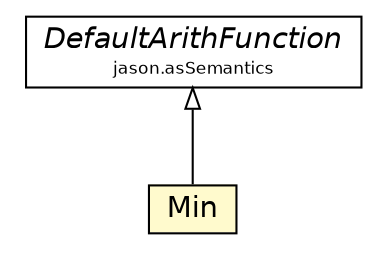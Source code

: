 #!/usr/local/bin/dot
#
# Class diagram 
# Generated by UMLGraph version 5.1 (http://www.umlgraph.org/)
#

digraph G {
	edge [fontname="Helvetica",fontsize=10,labelfontname="Helvetica",labelfontsize=10];
	node [fontname="Helvetica",fontsize=10,shape=plaintext];
	nodesep=0.25;
	ranksep=0.5;
	// jason.asSemantics.DefaultArithFunction
	c34743 [label=<<table title="jason.asSemantics.DefaultArithFunction" border="0" cellborder="1" cellspacing="0" cellpadding="2" port="p" href="../asSemantics/DefaultArithFunction.html">
		<tr><td><table border="0" cellspacing="0" cellpadding="1">
<tr><td align="center" balign="center"><font face="Helvetica-Oblique"> DefaultArithFunction </font></td></tr>
<tr><td align="center" balign="center"><font point-size="8.0"> jason.asSemantics </font></td></tr>
		</table></td></tr>
		</table>>, fontname="Helvetica", fontcolor="black", fontsize=14.0];
	// jason.functions.Min
	c34837 [label=<<table title="jason.functions.Min" border="0" cellborder="1" cellspacing="0" cellpadding="2" port="p" bgcolor="lemonChiffon" href="./Min.html">
		<tr><td><table border="0" cellspacing="0" cellpadding="1">
<tr><td align="center" balign="center"> Min </td></tr>
		</table></td></tr>
		</table>>, fontname="Helvetica", fontcolor="black", fontsize=14.0];
	//jason.functions.Min extends jason.asSemantics.DefaultArithFunction
	c34743:p -> c34837:p [dir=back,arrowtail=empty];
}

